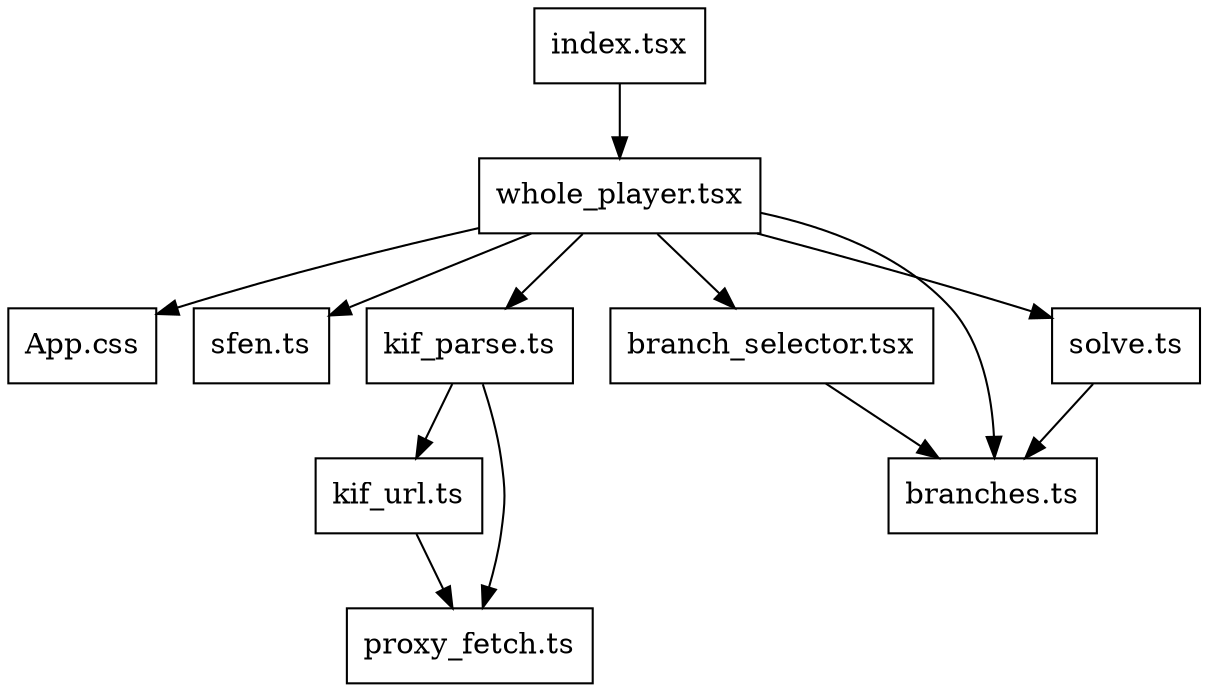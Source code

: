 digraph dep {
    node [
        shape = rect;
    ]
    "index.tsx" -> "whole_player.tsx"
    "whole_player.tsx" -> "App.css"
    "whole_player.tsx" -> "sfen.ts"
    "whole_player.tsx" -> "kif_parse.ts"
    "whole_player.tsx" -> "branch_selector.tsx"
    "whole_player.tsx" -> "branches.ts"
    "whole_player.tsx" -> "solve.ts"
    "kif_parse.ts" -> "kif_url.ts"
    "kif_parse.ts" -> "proxy_fetch.ts"
    "kif_url.ts" -> "proxy_fetch.ts"
    "branch_selector.tsx" -> "branches.ts"
    "solve.ts" -> "branches.ts"
}
